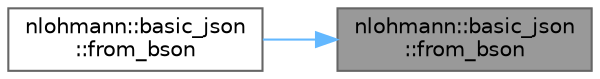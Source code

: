digraph "nlohmann::basic_json::from_bson"
{
 // LATEX_PDF_SIZE
  bgcolor="transparent";
  edge [fontname=Helvetica,fontsize=10,labelfontname=Helvetica,labelfontsize=10];
  node [fontname=Helvetica,fontsize=10,shape=box,height=0.2,width=0.4];
  rankdir="RL";
  Node1 [label="nlohmann::basic_json\l::from_bson",height=0.2,width=0.4,color="gray40", fillcolor="grey60", style="filled", fontcolor="black",tooltip="Create a JSON value from an input in BSON format."];
  Node1 -> Node2 [dir="back",color="steelblue1",style="solid"];
  Node2 [label="nlohmann::basic_json\l::from_bson",height=0.2,width=0.4,color="grey40", fillcolor="white", style="filled",URL="$a01659.html#ae2612581e4788ddffc2f45d5e4cc04fc",tooltip=" "];
}
